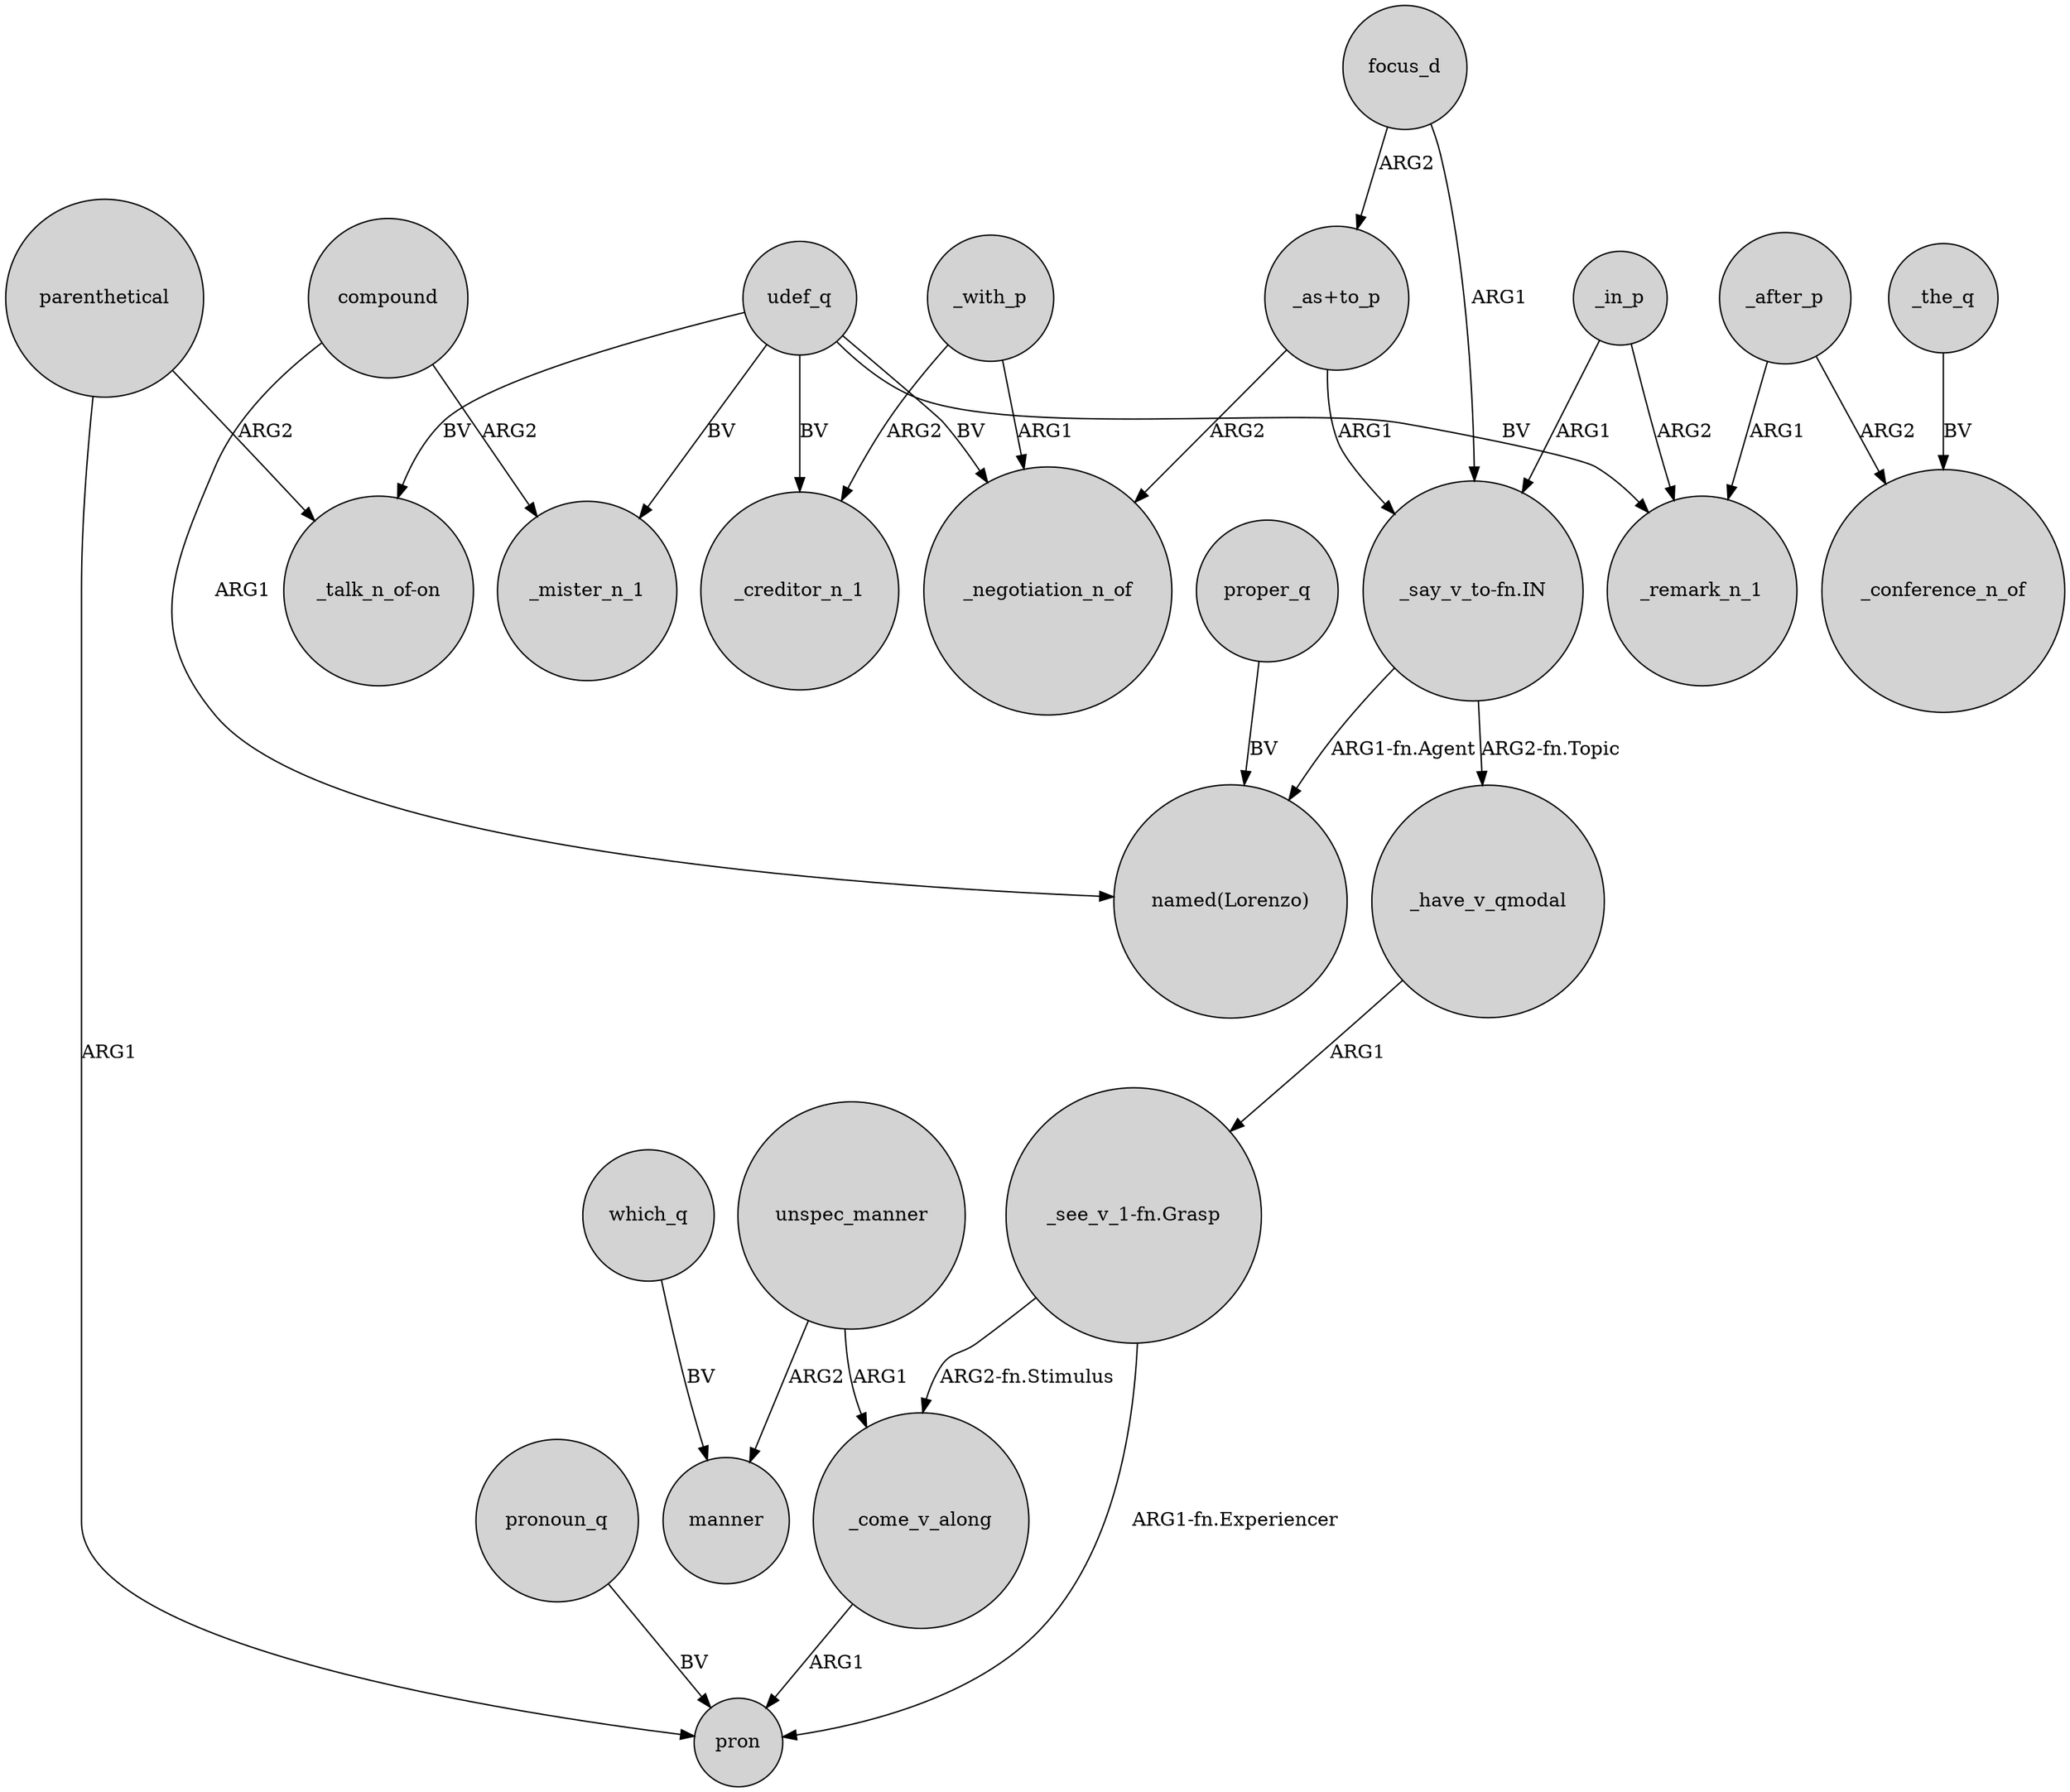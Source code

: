 digraph {
	node [shape=circle style=filled]
	udef_q -> _negotiation_n_of [label=BV]
	compound -> "named(Lorenzo)" [label=ARG1]
	_with_p -> _negotiation_n_of [label=ARG1]
	"_say_v_to-fn.IN" -> _have_v_qmodal [label="ARG2-fn.Topic"]
	unspec_manner -> _come_v_along [label=ARG1]
	"_as+to_p" -> _negotiation_n_of [label=ARG2]
	_have_v_qmodal -> "_see_v_1-fn.Grasp" [label=ARG1]
	focus_d -> "_as+to_p" [label=ARG2]
	_in_p -> "_say_v_to-fn.IN" [label=ARG1]
	compound -> _mister_n_1 [label=ARG2]
	parenthetical -> pron [label=ARG1]
	udef_q -> _mister_n_1 [label=BV]
	parenthetical -> "_talk_n_of-on" [label=ARG2]
	which_q -> manner [label=BV]
	_with_p -> _creditor_n_1 [label=ARG2]
	_after_p -> _conference_n_of [label=ARG2]
	_in_p -> _remark_n_1 [label=ARG2]
	pronoun_q -> pron [label=BV]
	udef_q -> _remark_n_1 [label=BV]
	udef_q -> "_talk_n_of-on" [label=BV]
	"_say_v_to-fn.IN" -> "named(Lorenzo)" [label="ARG1-fn.Agent"]
	_after_p -> _remark_n_1 [label=ARG1]
	"_as+to_p" -> "_say_v_to-fn.IN" [label=ARG1]
	_the_q -> _conference_n_of [label=BV]
	udef_q -> _creditor_n_1 [label=BV]
	"_see_v_1-fn.Grasp" -> pron [label="ARG1-fn.Experiencer"]
	"_see_v_1-fn.Grasp" -> _come_v_along [label="ARG2-fn.Stimulus"]
	unspec_manner -> manner [label=ARG2]
	proper_q -> "named(Lorenzo)" [label=BV]
	focus_d -> "_say_v_to-fn.IN" [label=ARG1]
	_come_v_along -> pron [label=ARG1]
}
